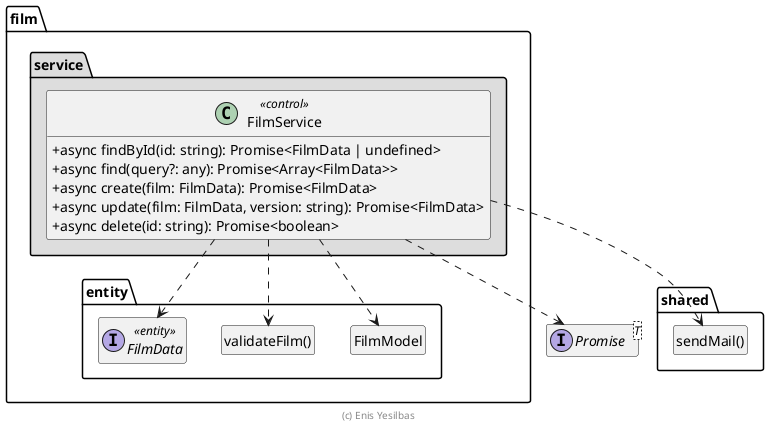 
@startuml Anwendungskern

!pragma useNewPackage
skinparam classAttributeIconSize 0
skinparam componentStyle uml2

interface Promise<T>

package shared {
  class "sendMail()" as sendMail
  hide sendMail circle
}

package film {
  package entity {
    class FilmModel
    hide FilmModel circle

    class "validateFilm()" as validateFilm
    hide validateFilm circle

    interface FilmData <<entity>>
  }

  package service #DDDDDD {
    FilmService ..> Promise
    FilmService ..> FilmModel
    FilmService ..> FilmData
    FilmService ..> validateFilm
    FilmService ..> sendMail

    class FilmService << control >> {
      + async findById(id: string): Promise<FilmData | undefined>
      + async find(query?: any): Promise<Array<FilmData>>
      + async create(film: FilmData): Promise<FilmData>
      + async update(film: FilmData, version: string): Promise<FilmData>
      + async delete(id: string): Promise<boolean>
    }
  }
}

hide empty members

footer (c) Enis Yesilbas

@enduml
